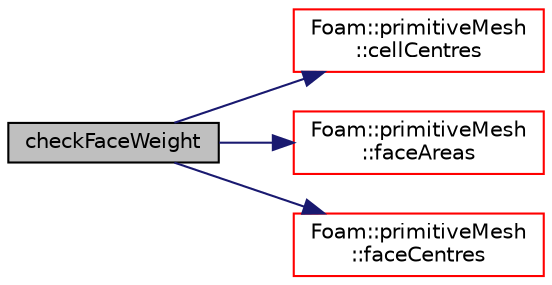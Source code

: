 digraph "checkFaceWeight"
{
  bgcolor="transparent";
  edge [fontname="Helvetica",fontsize="10",labelfontname="Helvetica",labelfontsize="10"];
  node [fontname="Helvetica",fontsize="10",shape=record];
  rankdir="LR";
  Node26845 [label="checkFaceWeight",height=0.2,width=0.4,color="black", fillcolor="grey75", style="filled", fontcolor="black"];
  Node26845 -> Node26846 [color="midnightblue",fontsize="10",style="solid",fontname="Helvetica"];
  Node26846 [label="Foam::primitiveMesh\l::cellCentres",height=0.2,width=0.4,color="red",URL="$a28685.html#a7300aee2989c6ec70e39436816461902"];
  Node26845 -> Node26908 [color="midnightblue",fontsize="10",style="solid",fontname="Helvetica"];
  Node26908 [label="Foam::primitiveMesh\l::faceAreas",height=0.2,width=0.4,color="red",URL="$a28685.html#adefd042a02b5fa7ab8ab95063a631420"];
  Node26845 -> Node26898 [color="midnightblue",fontsize="10",style="solid",fontname="Helvetica"];
  Node26898 [label="Foam::primitiveMesh\l::faceCentres",height=0.2,width=0.4,color="red",URL="$a28685.html#a3319847c9ee813a5398d011b08de25a4"];
}
